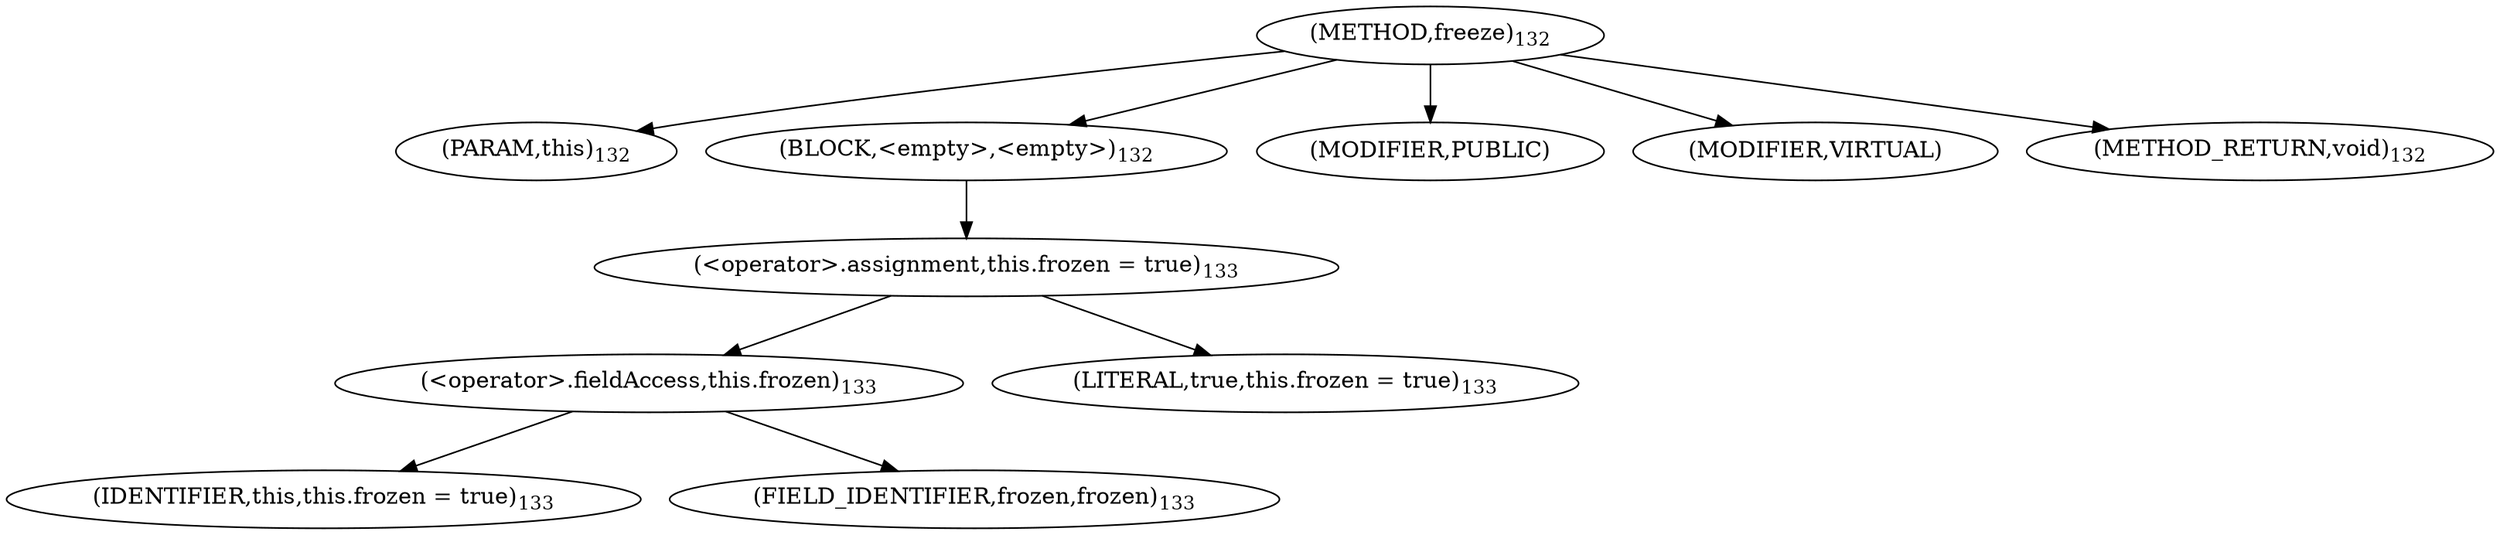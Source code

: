 digraph "freeze" {  
"452" [label = <(METHOD,freeze)<SUB>132</SUB>> ]
"453" [label = <(PARAM,this)<SUB>132</SUB>> ]
"454" [label = <(BLOCK,&lt;empty&gt;,&lt;empty&gt;)<SUB>132</SUB>> ]
"455" [label = <(&lt;operator&gt;.assignment,this.frozen = true)<SUB>133</SUB>> ]
"456" [label = <(&lt;operator&gt;.fieldAccess,this.frozen)<SUB>133</SUB>> ]
"457" [label = <(IDENTIFIER,this,this.frozen = true)<SUB>133</SUB>> ]
"458" [label = <(FIELD_IDENTIFIER,frozen,frozen)<SUB>133</SUB>> ]
"459" [label = <(LITERAL,true,this.frozen = true)<SUB>133</SUB>> ]
"460" [label = <(MODIFIER,PUBLIC)> ]
"461" [label = <(MODIFIER,VIRTUAL)> ]
"462" [label = <(METHOD_RETURN,void)<SUB>132</SUB>> ]
  "452" -> "453" 
  "452" -> "454" 
  "452" -> "460" 
  "452" -> "461" 
  "452" -> "462" 
  "454" -> "455" 
  "455" -> "456" 
  "455" -> "459" 
  "456" -> "457" 
  "456" -> "458" 
}
